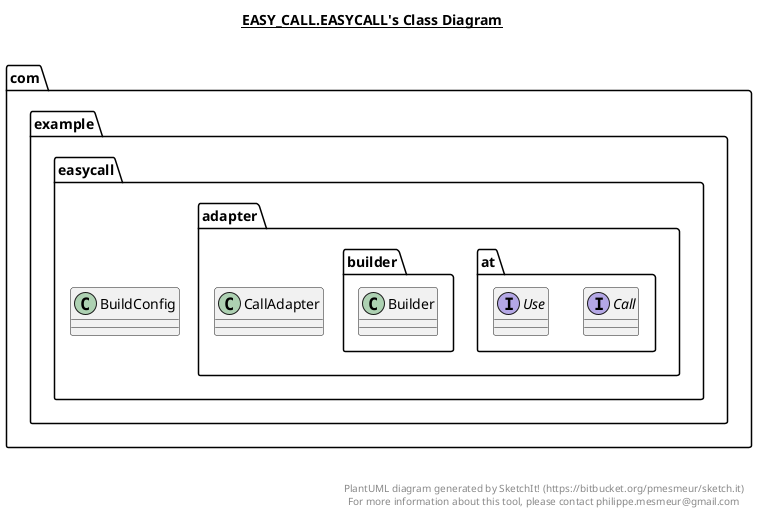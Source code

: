 @startuml

title __EASY_CALL.EASYCALL's Class Diagram__\n

  namespace com.example.easycall {
    class com.example.easycall.BuildConfig {
    }
  }
  

  namespace com.example.easycall {
    namespace adapter {
      class com.example.easycall.adapter.CallAdapter {
      }
    }
  }
  

  namespace com.example.easycall {
    namespace adapter {
      namespace at {
        interface com.example.easycall.adapter.at.Call {
        }
      }
    }
  }
  

  namespace com.example.easycall {
    namespace adapter {
      namespace at {
        interface com.example.easycall.adapter.at.Use {
        }
      }
    }
  }
  

  namespace com.example.easycall {
    namespace adapter {
      namespace builder {
        class com.example.easycall.adapter.builder.Builder {
        }
      }
    }
  }
  



right footer


PlantUML diagram generated by SketchIt! (https://bitbucket.org/pmesmeur/sketch.it)
For more information about this tool, please contact philippe.mesmeur@gmail.com
endfooter

@enduml
